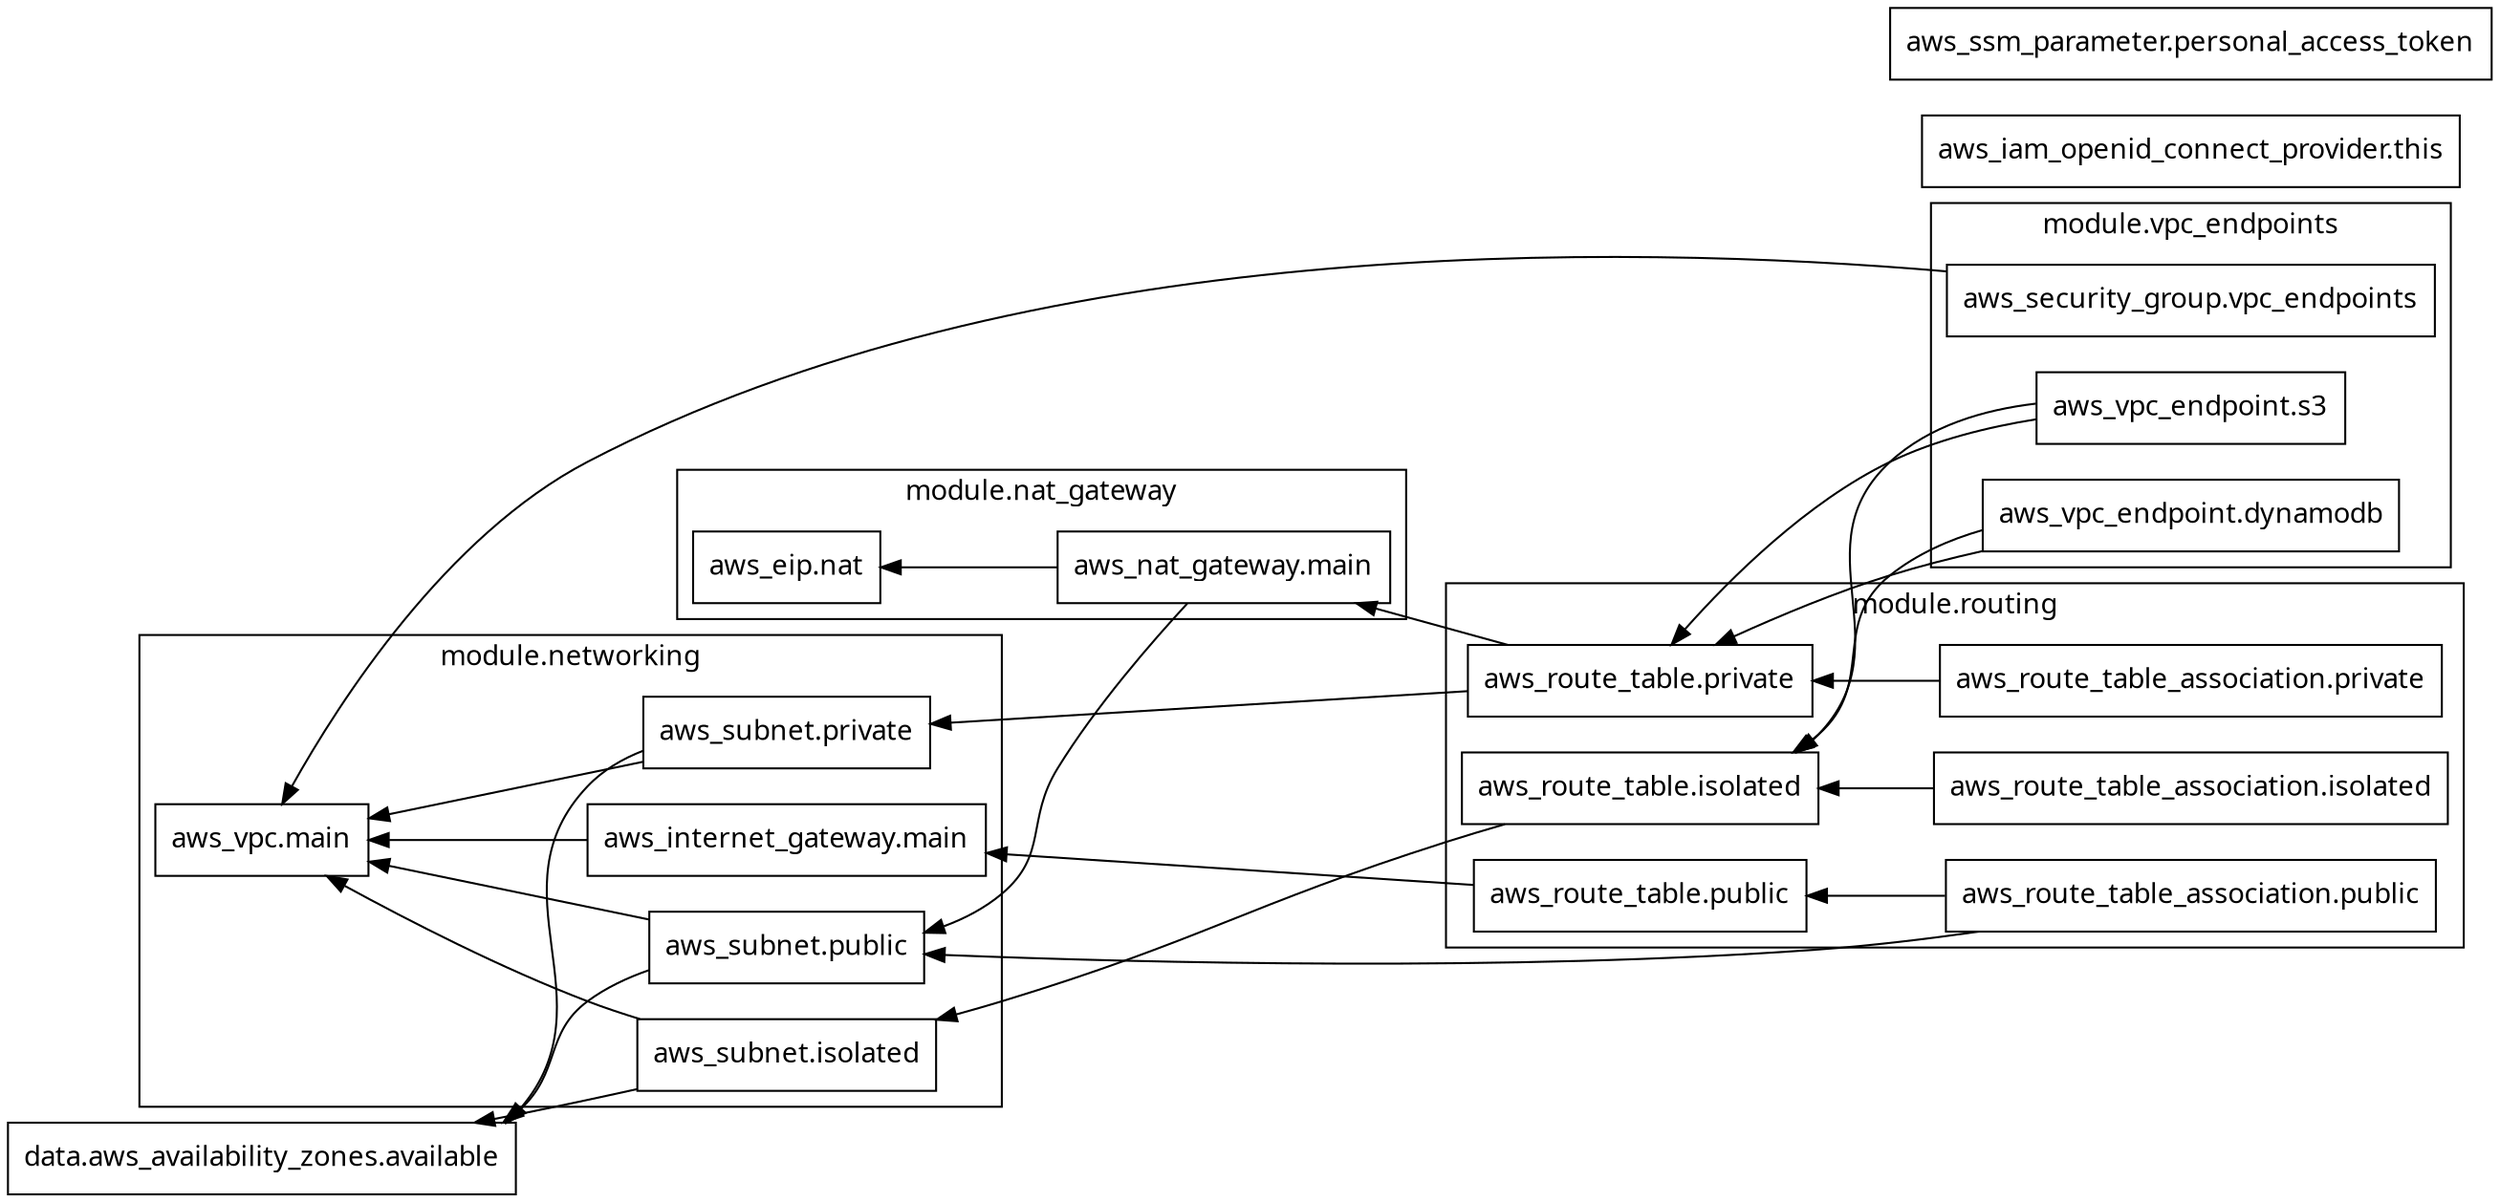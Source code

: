 digraph G {
  rankdir = "RL";
  node [shape = rect, fontname = "sans-serif"];
  "data.aws_availability_zones.available" [label="data.aws_availability_zones.available"];
  "aws_iam_openid_connect_provider.this" [label="aws_iam_openid_connect_provider.this"];
  "aws_ssm_parameter.personal_access_token" [label="aws_ssm_parameter.personal_access_token"];
  subgraph "cluster_module.nat_gateway" {
    label = "module.nat_gateway"
    fontname = "sans-serif"
    "module.nat_gateway.aws_eip.nat" [label="aws_eip.nat"];
    "module.nat_gateway.aws_nat_gateway.main" [label="aws_nat_gateway.main"];
  }
  subgraph "cluster_module.networking" {
    label = "module.networking"
    fontname = "sans-serif"
    "module.networking.aws_internet_gateway.main" [label="aws_internet_gateway.main"];
    "module.networking.aws_subnet.isolated" [label="aws_subnet.isolated"];
    "module.networking.aws_subnet.private" [label="aws_subnet.private"];
    "module.networking.aws_subnet.public" [label="aws_subnet.public"];
    "module.networking.aws_vpc.main" [label="aws_vpc.main"];
  }
  subgraph "cluster_module.routing" {
    label = "module.routing"
    fontname = "sans-serif"
    "module.routing.aws_route_table.isolated" [label="aws_route_table.isolated"];
    "module.routing.aws_route_table.private" [label="aws_route_table.private"];
    "module.routing.aws_route_table.public" [label="aws_route_table.public"];
    "module.routing.aws_route_table_association.isolated" [label="aws_route_table_association.isolated"];
    "module.routing.aws_route_table_association.private" [label="aws_route_table_association.private"];
    "module.routing.aws_route_table_association.public" [label="aws_route_table_association.public"];
  }
  subgraph "cluster_module.vpc_endpoints" {
    label = "module.vpc_endpoints"
    fontname = "sans-serif"
    "module.vpc_endpoints.aws_security_group.vpc_endpoints" [label="aws_security_group.vpc_endpoints"];
    "module.vpc_endpoints.aws_vpc_endpoint.dynamodb" [label="aws_vpc_endpoint.dynamodb"];
    "module.vpc_endpoints.aws_vpc_endpoint.s3" [label="aws_vpc_endpoint.s3"];
  }
  "module.nat_gateway.aws_nat_gateway.main" -> "module.nat_gateway.aws_eip.nat";
  "module.nat_gateway.aws_nat_gateway.main" -> "module.networking.aws_subnet.public";
  "module.networking.aws_internet_gateway.main" -> "module.networking.aws_vpc.main";
  "module.networking.aws_subnet.isolated" -> "data.aws_availability_zones.available";
  "module.networking.aws_subnet.isolated" -> "module.networking.aws_vpc.main";
  "module.networking.aws_subnet.private" -> "data.aws_availability_zones.available";
  "module.networking.aws_subnet.private" -> "module.networking.aws_vpc.main";
  "module.networking.aws_subnet.public" -> "data.aws_availability_zones.available";
  "module.networking.aws_subnet.public" -> "module.networking.aws_vpc.main";
  "module.routing.aws_route_table.isolated" -> "module.networking.aws_subnet.isolated";
  "module.routing.aws_route_table.private" -> "module.nat_gateway.aws_nat_gateway.main";
  "module.routing.aws_route_table.private" -> "module.networking.aws_subnet.private";
  "module.routing.aws_route_table.public" -> "module.networking.aws_internet_gateway.main";
  "module.routing.aws_route_table_association.isolated" -> "module.routing.aws_route_table.isolated";
  "module.routing.aws_route_table_association.private" -> "module.routing.aws_route_table.private";
  "module.routing.aws_route_table_association.public" -> "module.networking.aws_subnet.public";
  "module.routing.aws_route_table_association.public" -> "module.routing.aws_route_table.public";
  "module.vpc_endpoints.aws_security_group.vpc_endpoints" -> "module.networking.aws_vpc.main";
  "module.vpc_endpoints.aws_vpc_endpoint.dynamodb" -> "module.routing.aws_route_table.isolated";
  "module.vpc_endpoints.aws_vpc_endpoint.dynamodb" -> "module.routing.aws_route_table.private";
  "module.vpc_endpoints.aws_vpc_endpoint.s3" -> "module.routing.aws_route_table.isolated";
  "module.vpc_endpoints.aws_vpc_endpoint.s3" -> "module.routing.aws_route_table.private";
}
